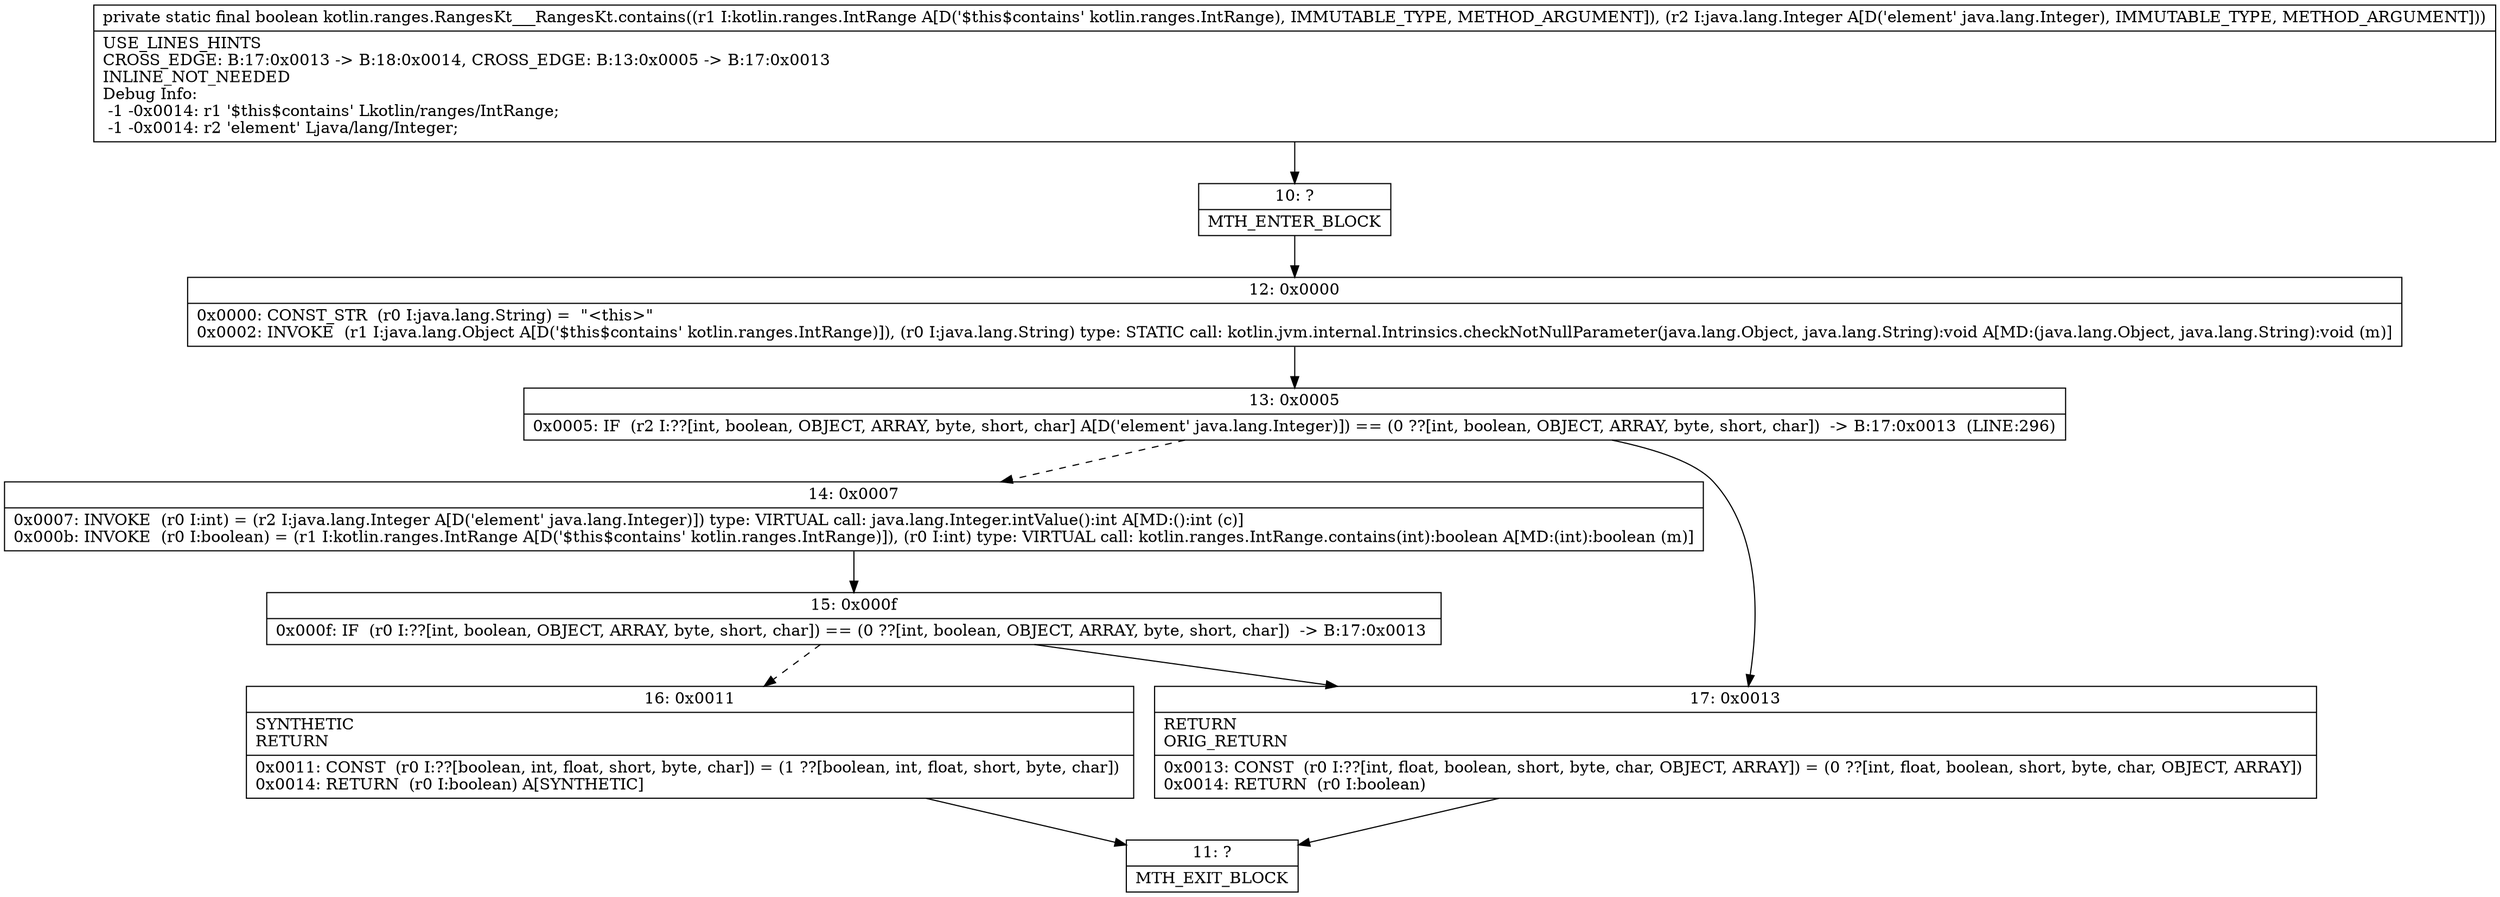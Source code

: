 digraph "CFG forkotlin.ranges.RangesKt___RangesKt.contains(Lkotlin\/ranges\/IntRange;Ljava\/lang\/Integer;)Z" {
Node_10 [shape=record,label="{10\:\ ?|MTH_ENTER_BLOCK\l}"];
Node_12 [shape=record,label="{12\:\ 0x0000|0x0000: CONST_STR  (r0 I:java.lang.String) =  \"\<this\>\" \l0x0002: INVOKE  (r1 I:java.lang.Object A[D('$this$contains' kotlin.ranges.IntRange)]), (r0 I:java.lang.String) type: STATIC call: kotlin.jvm.internal.Intrinsics.checkNotNullParameter(java.lang.Object, java.lang.String):void A[MD:(java.lang.Object, java.lang.String):void (m)]\l}"];
Node_13 [shape=record,label="{13\:\ 0x0005|0x0005: IF  (r2 I:??[int, boolean, OBJECT, ARRAY, byte, short, char] A[D('element' java.lang.Integer)]) == (0 ??[int, boolean, OBJECT, ARRAY, byte, short, char])  \-\> B:17:0x0013  (LINE:296)\l}"];
Node_14 [shape=record,label="{14\:\ 0x0007|0x0007: INVOKE  (r0 I:int) = (r2 I:java.lang.Integer A[D('element' java.lang.Integer)]) type: VIRTUAL call: java.lang.Integer.intValue():int A[MD:():int (c)]\l0x000b: INVOKE  (r0 I:boolean) = (r1 I:kotlin.ranges.IntRange A[D('$this$contains' kotlin.ranges.IntRange)]), (r0 I:int) type: VIRTUAL call: kotlin.ranges.IntRange.contains(int):boolean A[MD:(int):boolean (m)]\l}"];
Node_15 [shape=record,label="{15\:\ 0x000f|0x000f: IF  (r0 I:??[int, boolean, OBJECT, ARRAY, byte, short, char]) == (0 ??[int, boolean, OBJECT, ARRAY, byte, short, char])  \-\> B:17:0x0013 \l}"];
Node_16 [shape=record,label="{16\:\ 0x0011|SYNTHETIC\lRETURN\l|0x0011: CONST  (r0 I:??[boolean, int, float, short, byte, char]) = (1 ??[boolean, int, float, short, byte, char]) \l0x0014: RETURN  (r0 I:boolean) A[SYNTHETIC]\l}"];
Node_11 [shape=record,label="{11\:\ ?|MTH_EXIT_BLOCK\l}"];
Node_17 [shape=record,label="{17\:\ 0x0013|RETURN\lORIG_RETURN\l|0x0013: CONST  (r0 I:??[int, float, boolean, short, byte, char, OBJECT, ARRAY]) = (0 ??[int, float, boolean, short, byte, char, OBJECT, ARRAY]) \l0x0014: RETURN  (r0 I:boolean) \l}"];
MethodNode[shape=record,label="{private static final boolean kotlin.ranges.RangesKt___RangesKt.contains((r1 I:kotlin.ranges.IntRange A[D('$this$contains' kotlin.ranges.IntRange), IMMUTABLE_TYPE, METHOD_ARGUMENT]), (r2 I:java.lang.Integer A[D('element' java.lang.Integer), IMMUTABLE_TYPE, METHOD_ARGUMENT]))  | USE_LINES_HINTS\lCROSS_EDGE: B:17:0x0013 \-\> B:18:0x0014, CROSS_EDGE: B:13:0x0005 \-\> B:17:0x0013\lINLINE_NOT_NEEDED\lDebug Info:\l  \-1 \-0x0014: r1 '$this$contains' Lkotlin\/ranges\/IntRange;\l  \-1 \-0x0014: r2 'element' Ljava\/lang\/Integer;\l}"];
MethodNode -> Node_10;Node_10 -> Node_12;
Node_12 -> Node_13;
Node_13 -> Node_14[style=dashed];
Node_13 -> Node_17;
Node_14 -> Node_15;
Node_15 -> Node_16[style=dashed];
Node_15 -> Node_17;
Node_16 -> Node_11;
Node_17 -> Node_11;
}

